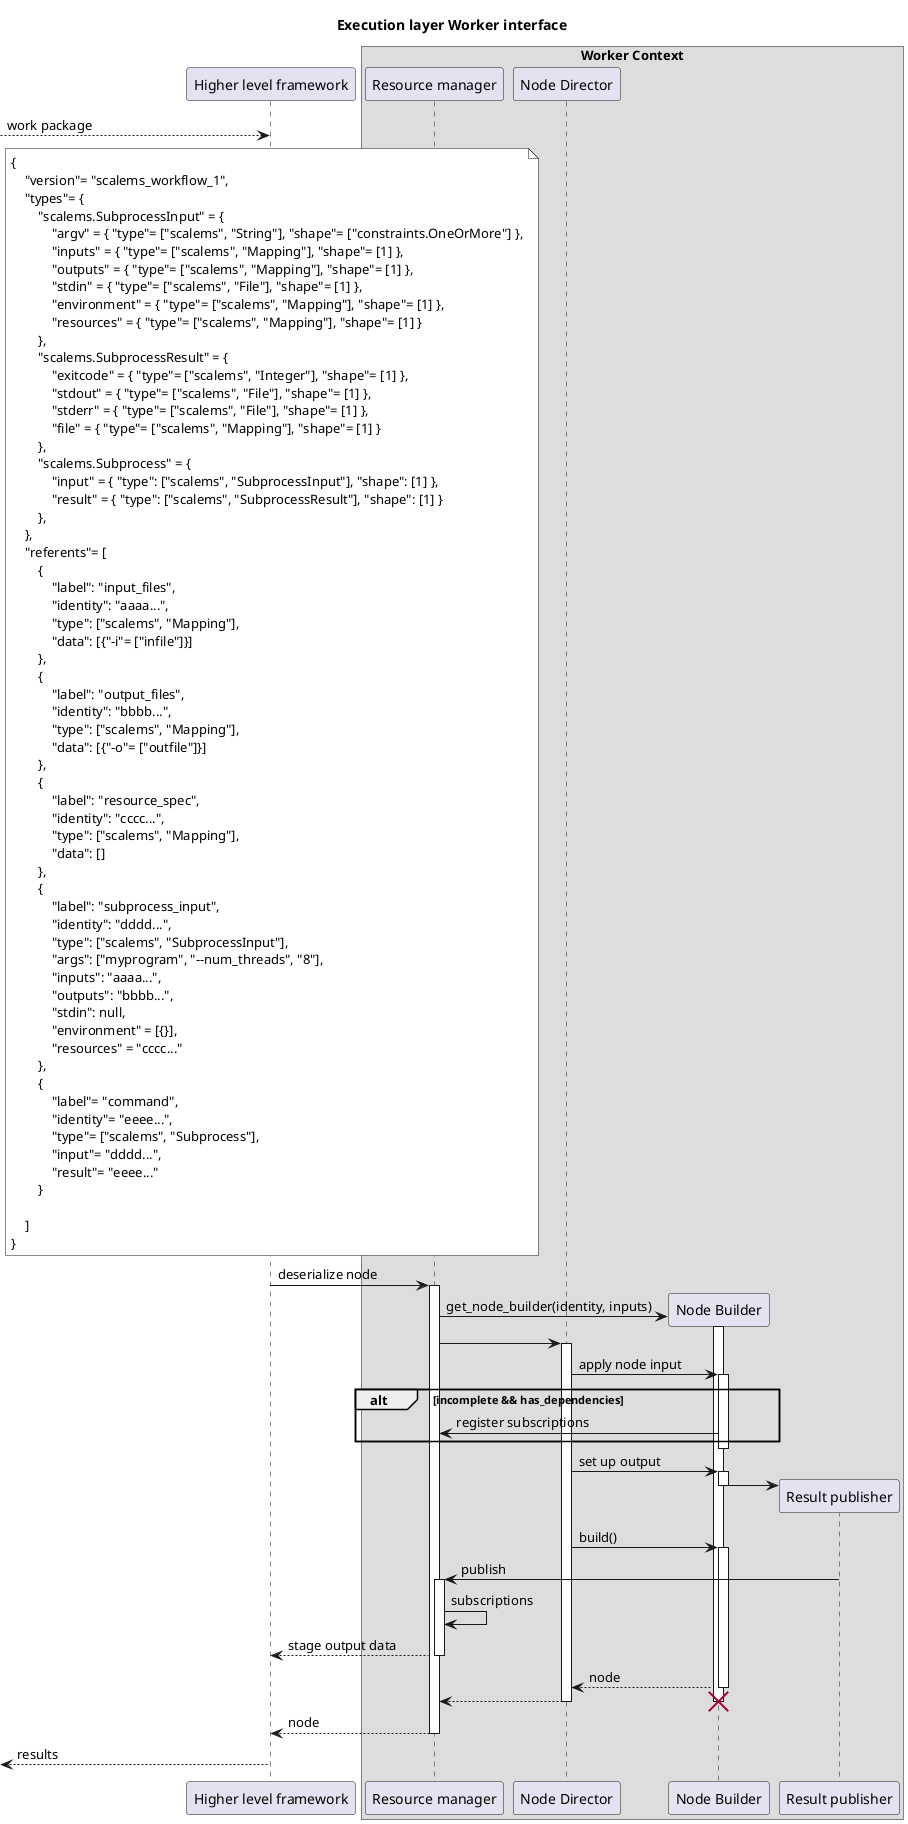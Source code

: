 @startuml
title Execution layer Worker interface

participant "Higher level framework" as framework

box "Worker Context"
participant "Resource manager" as context
participant "Node Director" as node_director
participant "Node Builder" as node_builder
participant "Result publisher" as publisher
end box

'--> framework: static data resources available
'   note over framework #FFFFFF
'   my_array =
'   69e69fedbdbab6dcda556db6d5835375cefb4e801fb8279d0d7ef3995154bc15: scalems.Integer64
'   endnote
'
'   framework --> context **: provision worker
'
'   rnote over framework #FFFFFF
'   69e69fedbdbab6dcda556db6d5835375cefb4e801fb8279d0d7ef3995154bc15: scalems.Integer64
'   endrnote
'
'   framework -> context: place data

--> framework: work package

    note over framework #FFFFFF
    {
        "version"= "scalems_workflow_1",
        "types"= {
            "scalems.SubprocessInput" = {
                "argv" = { "type"= ["scalems", "String"], "shape"= ["constraints.OneOrMore"] },
                "inputs" = { "type"= ["scalems", "Mapping"], "shape"= [1] },
                "outputs" = { "type"= ["scalems", "Mapping"], "shape"= [1] },
                "stdin" = { "type"= ["scalems", "File"], "shape"= [1] },
                "environment" = { "type"= ["scalems", "Mapping"], "shape"= [1] },
                "resources" = { "type"= ["scalems", "Mapping"], "shape"= [1] }
            },
            "scalems.SubprocessResult" = {
                "exitcode" = { "type"= ["scalems", "Integer"], "shape"= [1] },
                "stdout" = { "type"= ["scalems", "File"], "shape"= [1] },
                "stderr" = { "type"= ["scalems", "File"], "shape"= [1] },
                "file" = { "type"= ["scalems", "Mapping"], "shape"= [1] }
            },
            "scalems.Subprocess" = {
                "input" = { "type": ["scalems", "SubprocessInput"], "shape": [1] },
                "result" = { "type": ["scalems", "SubprocessResult"], "shape": [1] }
            },
        },
        "referents"= [
            {
                "label": "input_files",
                "identity": "aaaa...",
                "type": ["scalems", "Mapping"],
                "data": [{"-i"= ["infile"]}]
            },
            {
                "label": "output_files",
                "identity": "bbbb...",
                "type": ["scalems", "Mapping"],
                "data": [{"-o"= ["outfile"]}]
            },
            {
                "label": "resource_spec",
                "identity": "cccc...",
                "type": ["scalems", "Mapping"],
                "data": []
            },
            {
                "label": "subprocess_input",
                "identity": "dddd...",
                "type": ["scalems", "SubprocessInput"],
                "args": ["myprogram", "--num_threads", "8"],
                "inputs": "aaaa...",
                "outputs": "bbbb...",
                "stdin": null,
                "environment" = [{}],
                "resources" = "cccc..."
            },
            {
                "label"= "command",
                "identity"= "eeee...",
                "type"= ["scalems", "Subprocess"],
                "input"= "dddd...",
                "result"= "eeee..."
            }

        ]
    }
    endrnote


   framework -> context ++: deserialize node


    context -> node_builder **: get_node_builder(identity, inputs)
    activate node_builder
    context -> node_director ++

    node_director -> node_builder: apply node input
    activate node_builder

    alt incomplete && has_dependencies
        node_builder -> context: register subscriptions
    end
    deactivate node_builder

    node_director -> node_builder ++: set up output
    node_builder -> publisher **
    deactivate node_builder

    node_director -> node_builder ++: build()

    publisher -> context: publish
    activate context
    context -> context: subscriptions
    framework <-- context: stage output data
    deactivate context
    deactivate publisher

    node_director <-- node_builder --: node
    context <-- node_director --
    destroy node_builder
    framework <-- context: node
    deactivate context

    [<-- framework: results

@enduml

